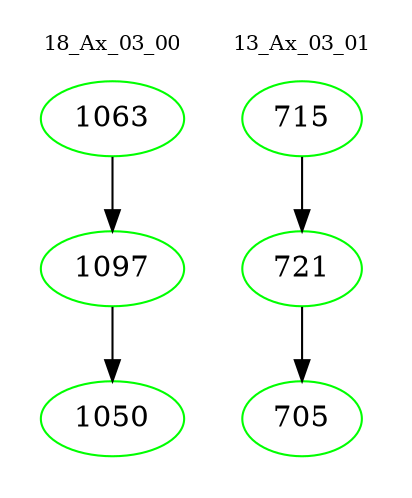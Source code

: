 digraph{
subgraph cluster_0 {
color = white
label = "18_Ax_03_00";
fontsize=10;
T0_1063 [label="1063", color="green"]
T0_1063 -> T0_1097 [color="black"]
T0_1097 [label="1097", color="green"]
T0_1097 -> T0_1050 [color="black"]
T0_1050 [label="1050", color="green"]
}
subgraph cluster_1 {
color = white
label = "13_Ax_03_01";
fontsize=10;
T1_715 [label="715", color="green"]
T1_715 -> T1_721 [color="black"]
T1_721 [label="721", color="green"]
T1_721 -> T1_705 [color="black"]
T1_705 [label="705", color="green"]
}
}
